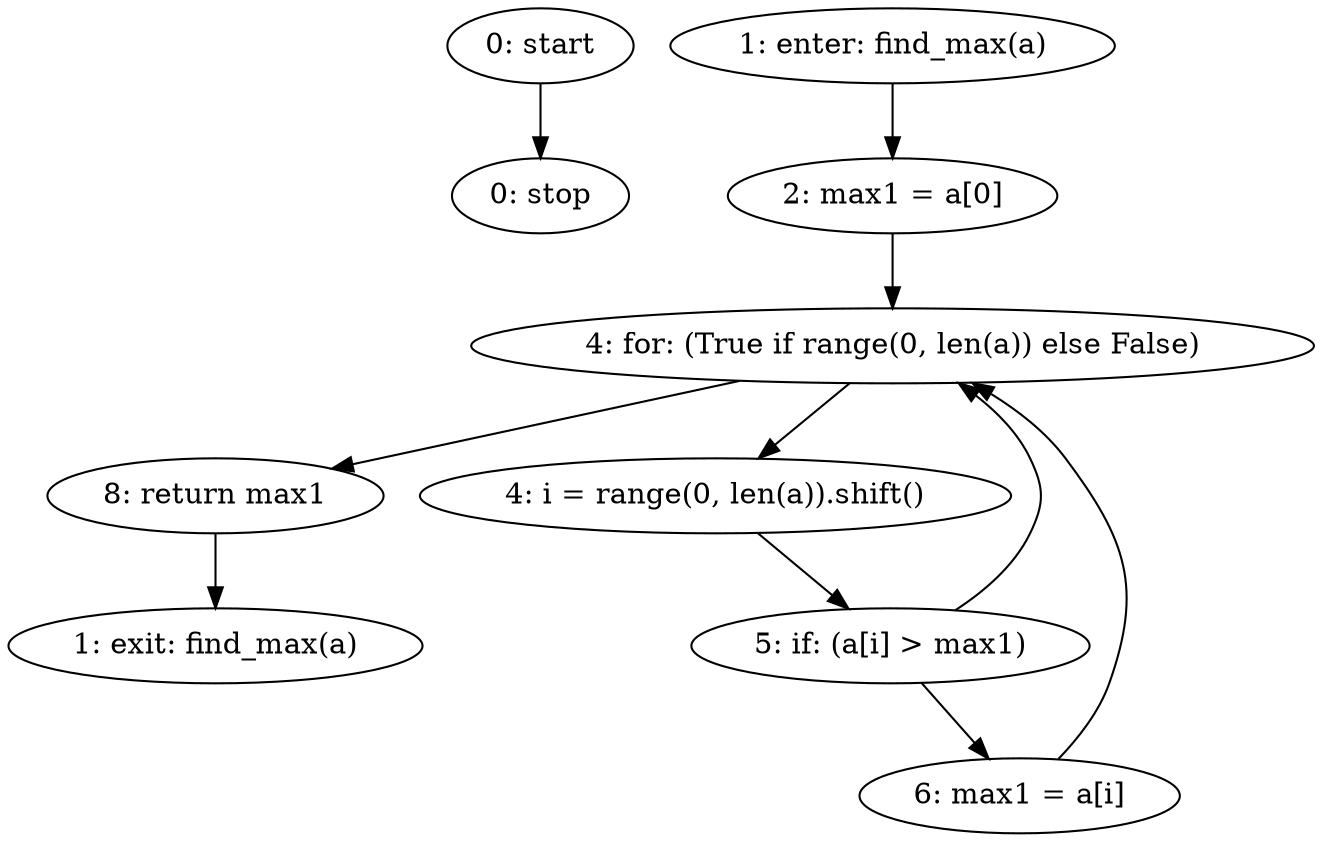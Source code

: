 strict digraph "" {
	node [label="\N"];
	0	[label="0: start"];
	9	[label="0: stop"];
	0 -> 9;
	1	[label="1: enter: find_max(a)"];
	3	[label="2: max1 = a[0]"];
	1 -> 3;
	4	[label="4: for: (True if range(0, len(a)) else False)"];
	3 -> 4;
	2	[label="1: exit: find_max(a)"];
	8	[label="8: return max1"];
	8 -> 2;
	4 -> 8;
	5	[label="4: i = range(0, len(a)).shift()"];
	4 -> 5;
	6	[label="5: if: (a[i] > max1)"];
	5 -> 6;
	7	[label="6: max1 = a[i]"];
	7 -> 4;
	6 -> 4;
	6 -> 7;
}
